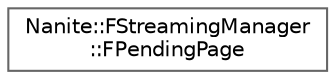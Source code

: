 digraph "Graphical Class Hierarchy"
{
 // INTERACTIVE_SVG=YES
 // LATEX_PDF_SIZE
  bgcolor="transparent";
  edge [fontname=Helvetica,fontsize=10,labelfontname=Helvetica,labelfontsize=10];
  node [fontname=Helvetica,fontsize=10,shape=box,height=0.2,width=0.4];
  rankdir="LR";
  Node0 [id="Node000000",label="Nanite::FStreamingManager\l::FPendingPage",height=0.2,width=0.4,color="grey40", fillcolor="white", style="filled",URL="$d9/d26/structNanite_1_1FStreamingManager_1_1FPendingPage.html",tooltip=" "];
}
